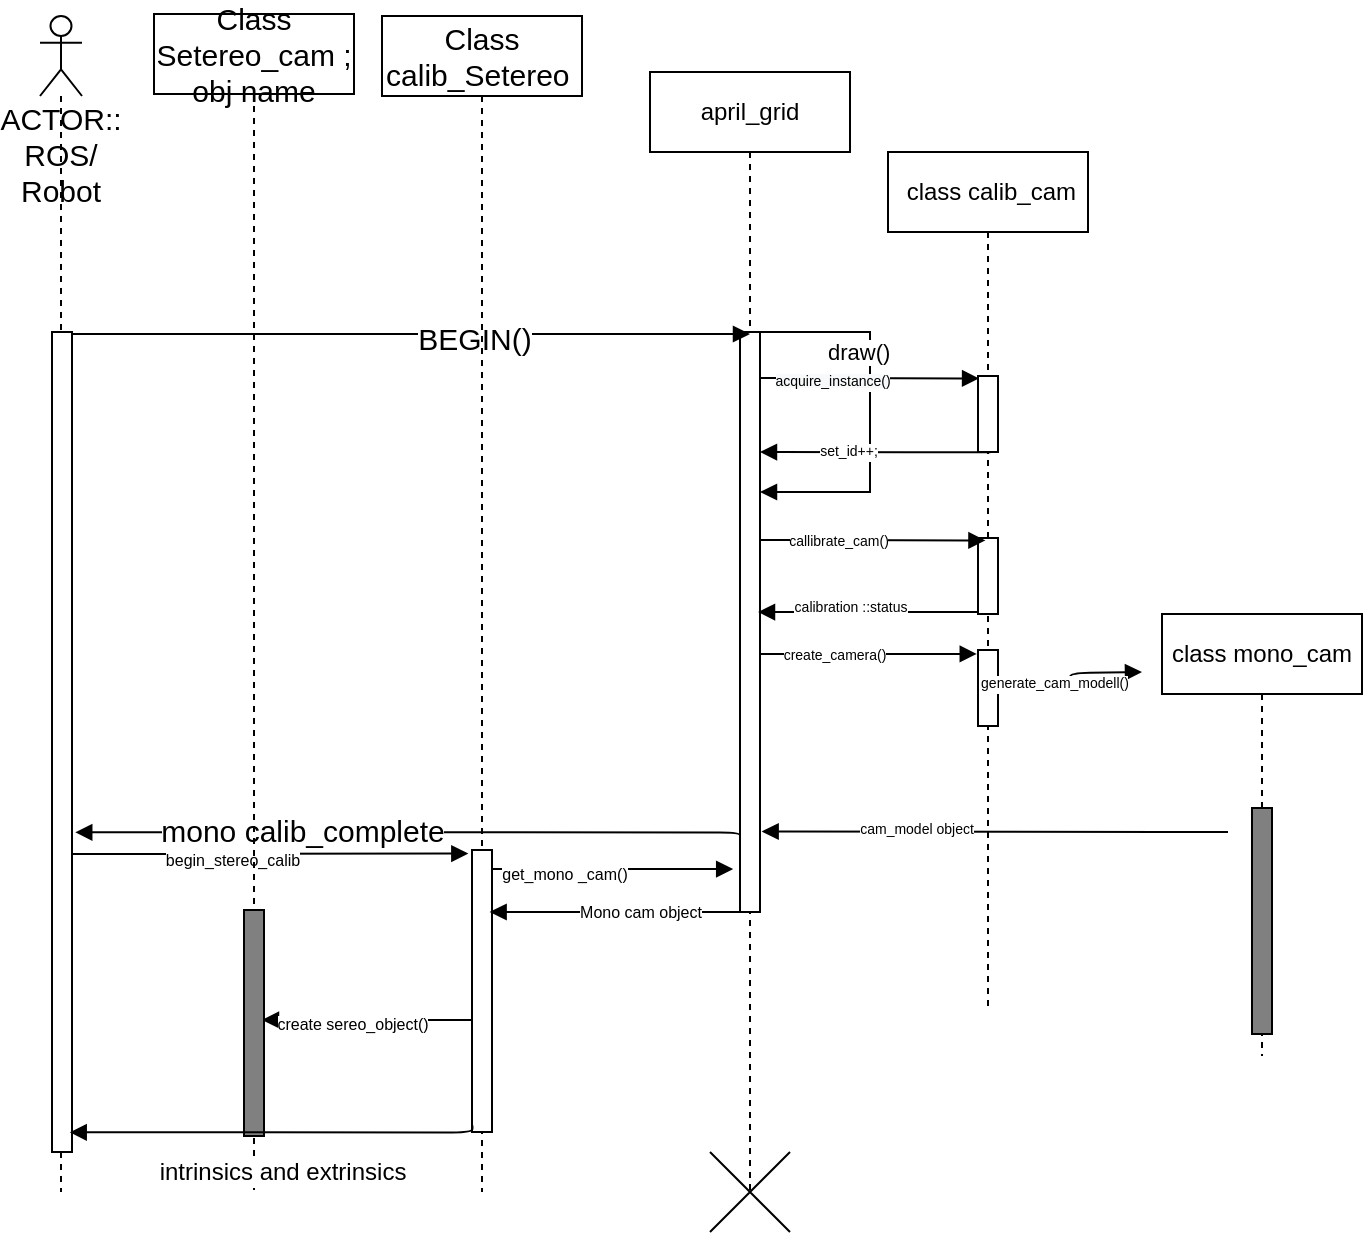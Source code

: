 <mxfile>
    <diagram id="6TcPL_EzFMyiEL8BHNqk" name="Page-1">
        <mxGraphModel dx="772" dy="424" grid="1" gridSize="10" guides="1" tooltips="1" connect="1" arrows="1" fold="1" page="1" pageScale="1" pageWidth="850" pageHeight="1100" math="0" shadow="0">
            <root>
                <mxCell id="0"/>
                <mxCell id="1" parent="0"/>
                <mxCell id="hDovkQ81fUDKO01cRCzx-9" value="april_grid" style="shape=umlLifeline;perimeter=lifelinePerimeter;whiteSpace=wrap;html=1;container=1;collapsible=0;recursiveResize=0;outlineConnect=0;" vertex="1" parent="1">
                    <mxGeometry x="334" y="80" width="100" height="560" as="geometry"/>
                </mxCell>
                <mxCell id="_m5JJ1gMDbVCV7416WM--7" value="" style="html=1;points=[];perimeter=orthogonalPerimeter;" vertex="1" parent="hDovkQ81fUDKO01cRCzx-9">
                    <mxGeometry x="45" y="130" width="10" height="290" as="geometry"/>
                </mxCell>
                <mxCell id="_m5JJ1gMDbVCV7416WM--8" value="draw()" style="edgeStyle=orthogonalEdgeStyle;html=1;align=left;spacingLeft=2;endArrow=block;rounded=0;" edge="1" parent="hDovkQ81fUDKO01cRCzx-9">
                    <mxGeometry x="-0.686" y="-10" relative="1" as="geometry">
                        <mxPoint x="55" y="130" as="sourcePoint"/>
                        <Array as="points">
                            <mxPoint x="110" y="130"/>
                            <mxPoint x="110" y="210"/>
                        </Array>
                        <mxPoint x="55" y="210" as="targetPoint"/>
                        <mxPoint as="offset"/>
                    </mxGeometry>
                </mxCell>
                <mxCell id="_m5JJ1gMDbVCV7416WM--17" value="class mono_cam" style="shape=umlLifeline;perimeter=lifelinePerimeter;whiteSpace=wrap;html=1;container=1;collapsible=0;recursiveResize=0;outlineConnect=0;" vertex="1" parent="1">
                    <mxGeometry x="590" y="351" width="100" height="221" as="geometry"/>
                </mxCell>
                <mxCell id="_m5JJ1gMDbVCV7416WM--18" value="" style="html=1;points=[];perimeter=orthogonalPerimeter;fillColor=#808080;" vertex="1" parent="_m5JJ1gMDbVCV7416WM--17">
                    <mxGeometry x="45" y="97" width="10" height="113" as="geometry"/>
                </mxCell>
                <mxCell id="_m5JJ1gMDbVCV7416WM--19" value="&amp;nbsp;class calib_cam" style="shape=umlLifeline;perimeter=lifelinePerimeter;whiteSpace=wrap;html=1;container=1;collapsible=0;recursiveResize=0;outlineConnect=0;" vertex="1" parent="1">
                    <mxGeometry x="453" y="120" width="100" height="430" as="geometry"/>
                </mxCell>
                <mxCell id="_m5JJ1gMDbVCV7416WM--20" value="" style="html=1;points=[];perimeter=orthogonalPerimeter;" vertex="1" parent="_m5JJ1gMDbVCV7416WM--19">
                    <mxGeometry x="45" y="112" width="10" height="38" as="geometry"/>
                </mxCell>
                <mxCell id="_m5JJ1gMDbVCV7416WM--37" value="" style="html=1;points=[];perimeter=orthogonalPerimeter;" vertex="1" parent="_m5JJ1gMDbVCV7416WM--19">
                    <mxGeometry x="45" y="249" width="10" height="38" as="geometry"/>
                </mxCell>
                <mxCell id="hDovkQ81fUDKO01cRCzx-10" value="" style="shape=umlDestroy;dashed=0;" vertex="1" parent="1">
                    <mxGeometry x="364" y="620" width="40" height="40" as="geometry"/>
                </mxCell>
                <mxCell id="_m5JJ1gMDbVCV7416WM--23" style="edgeStyle=orthogonalEdgeStyle;html=1;fontSize=7;endArrow=block;endFill=1;exitX=0.72;exitY=0.976;exitDx=0;exitDy=0;exitPerimeter=0;" edge="1" parent="1">
                    <mxGeometry relative="1" as="geometry">
                        <mxPoint x="504.2" y="270.088" as="sourcePoint"/>
                        <mxPoint x="389" y="270" as="targetPoint"/>
                        <Array as="points">
                            <mxPoint x="473" y="270"/>
                            <mxPoint x="473" y="270"/>
                        </Array>
                    </mxGeometry>
                </mxCell>
                <mxCell id="_m5JJ1gMDbVCV7416WM--24" value="set_id++;" style="edgeLabel;html=1;align=center;verticalAlign=middle;resizable=0;points=[];fontSize=7;" vertex="1" connectable="0" parent="_m5JJ1gMDbVCV7416WM--23">
                    <mxGeometry x="0.238" relative="1" as="geometry">
                        <mxPoint as="offset"/>
                    </mxGeometry>
                </mxCell>
                <mxCell id="_m5JJ1gMDbVCV7416WM--27" style="edgeStyle=orthogonalEdgeStyle;html=1;fontSize=7;endArrow=block;endFill=1;" edge="1" parent="1" source="_m5JJ1gMDbVCV7416WM--7">
                    <mxGeometry relative="1" as="geometry">
                        <mxPoint x="498.54" y="233.221" as="targetPoint"/>
                        <Array as="points">
                            <mxPoint x="414" y="233"/>
                            <mxPoint x="414" y="233"/>
                        </Array>
                    </mxGeometry>
                </mxCell>
                <mxCell id="_m5JJ1gMDbVCV7416WM--28" value="&lt;span style=&quot;background-color: rgb(248 , 249 , 250)&quot;&gt;acquire_instance()&lt;/span&gt;" style="edgeLabel;html=1;align=center;verticalAlign=middle;resizable=0;points=[];fontSize=7;" vertex="1" connectable="0" parent="_m5JJ1gMDbVCV7416WM--27">
                    <mxGeometry x="-0.346" y="-2" relative="1" as="geometry">
                        <mxPoint as="offset"/>
                    </mxGeometry>
                </mxCell>
                <mxCell id="_m5JJ1gMDbVCV7416WM--35" style="edgeStyle=orthogonalEdgeStyle;html=1;fontSize=7;endArrow=block;endFill=1;" edge="1" parent="1">
                    <mxGeometry relative="1" as="geometry">
                        <mxPoint x="388.008" y="350.043" as="targetPoint"/>
                        <mxPoint x="498" y="350.0" as="sourcePoint"/>
                        <Array as="points">
                            <mxPoint x="474" y="350"/>
                            <mxPoint x="474" y="350"/>
                        </Array>
                    </mxGeometry>
                </mxCell>
                <mxCell id="_m5JJ1gMDbVCV7416WM--36" value="calibration ::status" style="edgeLabel;html=1;align=center;verticalAlign=middle;resizable=0;points=[];fontSize=7;" vertex="1" connectable="0" parent="_m5JJ1gMDbVCV7416WM--35">
                    <mxGeometry x="0.163" y="-2" relative="1" as="geometry">
                        <mxPoint as="offset"/>
                    </mxGeometry>
                </mxCell>
                <mxCell id="_m5JJ1gMDbVCV7416WM--29" value="" style="html=1;points=[];perimeter=orthogonalPerimeter;" vertex="1" parent="1">
                    <mxGeometry x="498" y="313" width="10" height="38" as="geometry"/>
                </mxCell>
                <mxCell id="_m5JJ1gMDbVCV7416WM--31" style="edgeStyle=orthogonalEdgeStyle;html=1;fontSize=7;endArrow=block;endFill=1;" edge="1" parent="1" source="_m5JJ1gMDbVCV7416WM--7">
                    <mxGeometry relative="1" as="geometry">
                        <mxPoint x="501.723" y="314.24" as="targetPoint"/>
                        <Array as="points">
                            <mxPoint x="414" y="314"/>
                            <mxPoint x="414" y="314"/>
                        </Array>
                    </mxGeometry>
                </mxCell>
                <mxCell id="_m5JJ1gMDbVCV7416WM--32" value="callibrate_cam()" style="edgeLabel;html=1;align=center;verticalAlign=middle;resizable=0;points=[];fontSize=7;" vertex="1" connectable="0" parent="_m5JJ1gMDbVCV7416WM--31">
                    <mxGeometry x="-0.304" y="-1" relative="1" as="geometry">
                        <mxPoint as="offset"/>
                    </mxGeometry>
                </mxCell>
                <mxCell id="_m5JJ1gMDbVCV7416WM--38" style="edgeStyle=orthogonalEdgeStyle;html=1;fontSize=7;endArrow=block;endFill=1;" edge="1" parent="1" source="_m5JJ1gMDbVCV7416WM--37">
                    <mxGeometry relative="1" as="geometry">
                        <mxPoint x="580" y="380" as="targetPoint"/>
                    </mxGeometry>
                </mxCell>
                <mxCell id="_m5JJ1gMDbVCV7416WM--41" value="generate_cam_modell()" style="edgeLabel;html=1;align=center;verticalAlign=middle;resizable=0;points=[];fontSize=7;" vertex="1" connectable="0" parent="_m5JJ1gMDbVCV7416WM--38">
                    <mxGeometry x="-0.311" y="2" relative="1" as="geometry">
                        <mxPoint as="offset"/>
                    </mxGeometry>
                </mxCell>
                <mxCell id="_m5JJ1gMDbVCV7416WM--39" style="edgeStyle=orthogonalEdgeStyle;html=1;fontSize=7;endArrow=block;endFill=1;" edge="1" parent="1" source="_m5JJ1gMDbVCV7416WM--7">
                    <mxGeometry relative="1" as="geometry">
                        <mxPoint x="497.383" y="370.953" as="targetPoint"/>
                        <Array as="points">
                            <mxPoint x="414" y="371"/>
                            <mxPoint x="414" y="371"/>
                        </Array>
                    </mxGeometry>
                </mxCell>
                <mxCell id="_m5JJ1gMDbVCV7416WM--40" value="create_camera()" style="edgeLabel;html=1;align=center;verticalAlign=middle;resizable=0;points=[];fontSize=7;" vertex="1" connectable="0" parent="_m5JJ1gMDbVCV7416WM--39">
                    <mxGeometry x="-0.314" y="-1" relative="1" as="geometry">
                        <mxPoint as="offset"/>
                    </mxGeometry>
                </mxCell>
                <mxCell id="_m5JJ1gMDbVCV7416WM--42" style="edgeStyle=orthogonalEdgeStyle;html=1;fontSize=7;endArrow=block;endFill=1;" edge="1" parent="1">
                    <mxGeometry relative="1" as="geometry">
                        <mxPoint x="389.825" y="459.738" as="targetPoint"/>
                        <mxPoint x="623.0" y="460" as="sourcePoint"/>
                        <Array as="points">
                            <mxPoint x="599" y="460"/>
                            <mxPoint x="599" y="460"/>
                        </Array>
                    </mxGeometry>
                </mxCell>
                <mxCell id="_m5JJ1gMDbVCV7416WM--43" value="cam_model object" style="edgeLabel;html=1;align=center;verticalAlign=middle;resizable=0;points=[];fontSize=7;" vertex="1" connectable="0" parent="_m5JJ1gMDbVCV7416WM--42">
                    <mxGeometry x="0.338" y="-1" relative="1" as="geometry">
                        <mxPoint as="offset"/>
                    </mxGeometry>
                </mxCell>
                <mxCell id="_m5JJ1gMDbVCV7416WM--45" style="edgeStyle=orthogonalEdgeStyle;html=1;fontSize=15;endArrow=block;endFill=1;" edge="1" parent="1">
                    <mxGeometry relative="1" as="geometry">
                        <mxPoint x="39.31" y="211" as="sourcePoint"/>
                        <mxPoint x="384" y="211" as="targetPoint"/>
                        <Array as="points">
                            <mxPoint x="374" y="211"/>
                        </Array>
                    </mxGeometry>
                </mxCell>
                <mxCell id="_m5JJ1gMDbVCV7416WM--46" value="BEGIN()" style="edgeLabel;html=1;align=center;verticalAlign=middle;resizable=0;points=[];fontSize=15;" vertex="1" connectable="0" parent="_m5JJ1gMDbVCV7416WM--45">
                    <mxGeometry x="0.198" y="-2" relative="1" as="geometry">
                        <mxPoint as="offset"/>
                    </mxGeometry>
                </mxCell>
                <mxCell id="_m5JJ1gMDbVCV7416WM--44" value="&lt;font style=&quot;font-size: 15px&quot;&gt;ACTOR:: ROS/ Robot&lt;/font&gt;" style="shape=umlLifeline;participant=umlActor;perimeter=lifelinePerimeter;whiteSpace=wrap;html=1;container=1;collapsible=0;recursiveResize=0;verticalAlign=top;spacingTop=36;outlineConnect=0;fontSize=7;" vertex="1" parent="1">
                    <mxGeometry x="29" y="52" width="21" height="588" as="geometry"/>
                </mxCell>
                <mxCell id="_m5JJ1gMDbVCV7416WM--47" value="Class calib_Setereo&amp;nbsp;" style="shape=umlLifeline;perimeter=lifelinePerimeter;whiteSpace=wrap;html=1;container=1;collapsible=0;recursiveResize=0;outlineConnect=0;fontSize=15;" vertex="1" parent="1">
                    <mxGeometry x="200" y="52" width="100" height="588" as="geometry"/>
                </mxCell>
                <mxCell id="_m5JJ1gMDbVCV7416WM--52" style="edgeStyle=orthogonalEdgeStyle;html=1;entryX=-0.183;entryY=0.055;entryDx=0;entryDy=0;entryPerimeter=0;fontSize=15;endArrow=block;endFill=1;" edge="1" parent="1">
                    <mxGeometry relative="1" as="geometry">
                        <mxPoint x="45.0" y="471.034" as="sourcePoint"/>
                        <mxPoint x="243.17" y="470.755" as="targetPoint"/>
                        <Array as="points">
                            <mxPoint x="80" y="471"/>
                            <mxPoint x="80" y="471"/>
                        </Array>
                    </mxGeometry>
                </mxCell>
                <mxCell id="_m5JJ1gMDbVCV7416WM--53" value="&lt;font style=&quot;font-size: 8px&quot;&gt;begin_stereo_calib&lt;/font&gt;" style="edgeLabel;html=1;align=center;verticalAlign=middle;resizable=0;points=[];fontSize=15;" vertex="1" connectable="0" parent="_m5JJ1gMDbVCV7416WM--52">
                    <mxGeometry x="-0.194" relative="1" as="geometry">
                        <mxPoint as="offset"/>
                    </mxGeometry>
                </mxCell>
                <mxCell id="_m5JJ1gMDbVCV7416WM--50" value="" style="html=1;points=[];perimeter=orthogonalPerimeter;" vertex="1" parent="1">
                    <mxGeometry x="35" y="210" width="10" height="410" as="geometry"/>
                </mxCell>
                <mxCell id="_m5JJ1gMDbVCV7416WM--48" style="edgeStyle=orthogonalEdgeStyle;html=1;fontSize=15;endArrow=block;endFill=1;entryX=1.162;entryY=0.615;entryDx=0;entryDy=0;entryPerimeter=0;" edge="1" parent="1">
                    <mxGeometry relative="1" as="geometry">
                        <mxPoint x="379" y="463.034" as="sourcePoint"/>
                        <mxPoint x="46.62" y="460.15" as="targetPoint"/>
                        <Array as="points">
                            <mxPoint x="379" y="460"/>
                        </Array>
                    </mxGeometry>
                </mxCell>
                <mxCell id="_m5JJ1gMDbVCV7416WM--49" value="mono calib_complete" style="edgeLabel;html=1;align=center;verticalAlign=middle;resizable=0;points=[];fontSize=15;" vertex="1" connectable="0" parent="_m5JJ1gMDbVCV7416WM--48">
                    <mxGeometry x="0.19" y="1" relative="1" as="geometry">
                        <mxPoint x="-23" y="-2" as="offset"/>
                    </mxGeometry>
                </mxCell>
                <mxCell id="_m5JJ1gMDbVCV7416WM--56" style="edgeStyle=orthogonalEdgeStyle;html=1;entryX=-0.341;entryY=0.926;entryDx=0;entryDy=0;entryPerimeter=0;fontSize=8;endArrow=block;endFill=1;" edge="1" parent="1" source="_m5JJ1gMDbVCV7416WM--51" target="_m5JJ1gMDbVCV7416WM--7">
                    <mxGeometry relative="1" as="geometry">
                        <Array as="points">
                            <mxPoint x="315" y="479"/>
                        </Array>
                    </mxGeometry>
                </mxCell>
                <mxCell id="_m5JJ1gMDbVCV7416WM--57" value="get_mono _cam()" style="edgeLabel;html=1;align=center;verticalAlign=middle;resizable=0;points=[];fontSize=8;" vertex="1" connectable="0" parent="_m5JJ1gMDbVCV7416WM--56">
                    <mxGeometry x="-0.401" y="-2" relative="1" as="geometry">
                        <mxPoint as="offset"/>
                    </mxGeometry>
                </mxCell>
                <mxCell id="_m5JJ1gMDbVCV7416WM--60" style="edgeStyle=orthogonalEdgeStyle;html=1;entryX=0.9;entryY=0.097;entryDx=0;entryDy=0;entryPerimeter=0;fontSize=8;endArrow=block;endFill=1;" edge="1" parent="1">
                    <mxGeometry relative="1" as="geometry">
                        <mxPoint x="245.0" y="554.0" as="sourcePoint"/>
                        <mxPoint x="140.0" y="553.961" as="targetPoint"/>
                        <Array as="points">
                            <mxPoint x="210" y="554"/>
                            <mxPoint x="210" y="554"/>
                        </Array>
                    </mxGeometry>
                </mxCell>
                <mxCell id="_m5JJ1gMDbVCV7416WM--61" value="create sereo_object()" style="edgeLabel;html=1;align=center;verticalAlign=middle;resizable=0;points=[];fontSize=8;" vertex="1" connectable="0" parent="_m5JJ1gMDbVCV7416WM--60">
                    <mxGeometry x="0.145" y="2" relative="1" as="geometry">
                        <mxPoint as="offset"/>
                    </mxGeometry>
                </mxCell>
                <mxCell id="_m5JJ1gMDbVCV7416WM--51" value="" style="html=1;points=[];perimeter=orthogonalPerimeter;" vertex="1" parent="1">
                    <mxGeometry x="245" y="469" width="10" height="141" as="geometry"/>
                </mxCell>
                <mxCell id="_m5JJ1gMDbVCV7416WM--54" style="edgeStyle=orthogonalEdgeStyle;html=1;fontSize=8;endArrow=block;endFill=1;" edge="1" parent="1">
                    <mxGeometry relative="1" as="geometry">
                        <mxPoint x="383" y="500.0" as="sourcePoint"/>
                        <mxPoint x="253.81" y="500.0" as="targetPoint"/>
                        <Array as="points">
                            <mxPoint x="324" y="500"/>
                            <mxPoint x="324" y="500"/>
                        </Array>
                    </mxGeometry>
                </mxCell>
                <mxCell id="_m5JJ1gMDbVCV7416WM--55" value="Mono cam object" style="edgeLabel;html=1;align=center;verticalAlign=middle;resizable=0;points=[];fontSize=8;" vertex="1" connectable="0" parent="_m5JJ1gMDbVCV7416WM--54">
                    <mxGeometry x="-0.154" relative="1" as="geometry">
                        <mxPoint as="offset"/>
                    </mxGeometry>
                </mxCell>
                <mxCell id="_m5JJ1gMDbVCV7416WM--58" value="Class Setereo_cam ; obj name" style="shape=umlLifeline;perimeter=lifelinePerimeter;whiteSpace=wrap;html=1;container=1;collapsible=0;recursiveResize=0;outlineConnect=0;fontSize=15;" vertex="1" parent="1">
                    <mxGeometry x="86" y="51" width="100" height="588" as="geometry"/>
                </mxCell>
                <mxCell id="_m5JJ1gMDbVCV7416WM--59" value="" style="html=1;points=[];perimeter=orthogonalPerimeter;fillColor=#808080;" vertex="1" parent="1">
                    <mxGeometry x="131" y="499" width="10" height="113" as="geometry"/>
                </mxCell>
                <mxCell id="_m5JJ1gMDbVCV7416WM--63" style="edgeStyle=orthogonalEdgeStyle;html=1;entryX=0.886;entryY=0.937;entryDx=0;entryDy=0;entryPerimeter=0;fontSize=8;endArrow=block;endFill=1;exitX=0.024;exitY=0.977;exitDx=0;exitDy=0;exitPerimeter=0;" edge="1" parent="1" source="_m5JJ1gMDbVCV7416WM--51">
                    <mxGeometry relative="1" as="geometry">
                        <mxPoint x="245.0" y="623.034" as="sourcePoint"/>
                        <mxPoint x="43.86" y="610.17" as="targetPoint"/>
                        <Array as="points">
                            <mxPoint x="245" y="610"/>
                        </Array>
                    </mxGeometry>
                </mxCell>
                <mxCell id="_m5JJ1gMDbVCV7416WM--64" value="&lt;span style=&quot;font-size: 12px&quot;&gt;intrinsics and extrinsics&lt;/span&gt;" style="edgeLabel;html=1;align=center;verticalAlign=middle;resizable=0;points=[];fontSize=8;" vertex="1" connectable="0" parent="_m5JJ1gMDbVCV7416WM--63">
                    <mxGeometry x="-0.351" y="2" relative="1" as="geometry">
                        <mxPoint x="-32" y="18" as="offset"/>
                    </mxGeometry>
                </mxCell>
            </root>
        </mxGraphModel>
    </diagram>
    <diagram id="Vpa290mEQZgqXZkdQ85W" name="class diagram">
        <mxGraphModel dx="1783" dy="513" grid="1" gridSize="10" guides="1" tooltips="1" connect="1" arrows="1" fold="1" page="1" pageScale="1" pageWidth="850" pageHeight="1100" math="0" shadow="0">
            <root>
                <mxCell id="uEoAcisM7GpEx017tqVl-0"/>
                <mxCell id="uEoAcisM7GpEx017tqVl-1" parent="uEoAcisM7GpEx017tqVl-0"/>
                <mxCell id="uEoAcisM7GpEx017tqVl-2" value="class :calib_core" style="swimlane;fontStyle=0;childLayout=stackLayout;horizontal=1;startSize=30;horizontalStack=0;resizeParent=1;resizeParentMax=0;resizeLast=0;collapsible=1;marginBottom=0;" vertex="1" parent="uEoAcisM7GpEx017tqVl-1">
                    <mxGeometry x="210" y="30" width="140" height="120" as="geometry"/>
                </mxCell>
                <mxCell id="uEoAcisM7GpEx017tqVl-3" value="+create_pt+cloud()" style="text;strokeColor=none;fillColor=none;align=left;verticalAlign=middle;spacingLeft=4;spacingRight=4;overflow=hidden;points=[[0,0.5],[1,0.5]];portConstraint=eastwest;rotatable=0;" vertex="1" parent="uEoAcisM7GpEx017tqVl-2">
                    <mxGeometry y="30" width="140" height="30" as="geometry"/>
                </mxCell>
                <mxCell id="uEoAcisM7GpEx017tqVl-4" value="calibrate()" style="text;strokeColor=none;fillColor=none;align=left;verticalAlign=middle;spacingLeft=4;spacingRight=4;overflow=hidden;points=[[0,0.5],[1,0.5]];portConstraint=eastwest;rotatable=0;" vertex="1" parent="uEoAcisM7GpEx017tqVl-2">
                    <mxGeometry y="60" width="140" height="30" as="geometry"/>
                </mxCell>
                <mxCell id="uEoAcisM7GpEx017tqVl-5" value="+generate_cam()" style="text;strokeColor=none;fillColor=none;align=left;verticalAlign=middle;spacingLeft=4;spacingRight=4;overflow=hidden;points=[[0,0.5],[1,0.5]];portConstraint=eastwest;rotatable=0;" vertex="1" parent="uEoAcisM7GpEx017tqVl-2">
                    <mxGeometry y="90" width="140" height="30" as="geometry"/>
                </mxCell>
                <mxCell id="uEoAcisM7GpEx017tqVl-6" value="class :calib_mono" style="swimlane;fontStyle=0;childLayout=stackLayout;horizontal=1;startSize=30;horizontalStack=0;resizeParent=1;resizeParentMax=0;resizeLast=0;collapsible=1;marginBottom=0;" vertex="1" parent="uEoAcisM7GpEx017tqVl-1">
                    <mxGeometry x="90" y="250" width="140" height="120" as="geometry"/>
                </mxCell>
                <mxCell id="uEoAcisM7GpEx017tqVl-7" value="+create_ptcloud()" style="text;strokeColor=none;fillColor=none;align=left;verticalAlign=middle;spacingLeft=4;spacingRight=4;overflow=hidden;points=[[0,0.5],[1,0.5]];portConstraint=eastwest;rotatable=0;" vertex="1" parent="uEoAcisM7GpEx017tqVl-6">
                    <mxGeometry y="30" width="140" height="30" as="geometry"/>
                </mxCell>
                <mxCell id="uEoAcisM7GpEx017tqVl-8" value="calibrate()" style="text;strokeColor=none;fillColor=none;align=left;verticalAlign=middle;spacingLeft=4;spacingRight=4;overflow=hidden;points=[[0,0.5],[1,0.5]];portConstraint=eastwest;rotatable=0;" vertex="1" parent="uEoAcisM7GpEx017tqVl-6">
                    <mxGeometry y="60" width="140" height="30" as="geometry"/>
                </mxCell>
                <mxCell id="uEoAcisM7GpEx017tqVl-9" value="+generate_cam()" style="text;strokeColor=none;fillColor=none;align=left;verticalAlign=middle;spacingLeft=4;spacingRight=4;overflow=hidden;points=[[0,0.5],[1,0.5]];portConstraint=eastwest;rotatable=0;" vertex="1" parent="uEoAcisM7GpEx017tqVl-6">
                    <mxGeometry y="90" width="140" height="30" as="geometry"/>
                </mxCell>
                <mxCell id="uEoAcisM7GpEx017tqVl-10" value="class :calib_setero" style="swimlane;fontStyle=0;childLayout=stackLayout;horizontal=1;startSize=30;horizontalStack=0;resizeParent=1;resizeParentMax=0;resizeLast=0;collapsible=1;marginBottom=0;" vertex="1" parent="uEoAcisM7GpEx017tqVl-1">
                    <mxGeometry x="320" y="250" width="143" height="120" as="geometry"/>
                </mxCell>
                <mxCell id="uEoAcisM7GpEx017tqVl-11" value="+create_pt_cloud()" style="text;strokeColor=none;fillColor=none;align=left;verticalAlign=middle;spacingLeft=4;spacingRight=4;overflow=hidden;points=[[0,0.5],[1,0.5]];portConstraint=eastwest;rotatable=0;" vertex="1" parent="uEoAcisM7GpEx017tqVl-10">
                    <mxGeometry y="30" width="143" height="30" as="geometry"/>
                </mxCell>
                <mxCell id="uEoAcisM7GpEx017tqVl-12" value="calibrate()" style="text;strokeColor=none;fillColor=none;align=left;verticalAlign=middle;spacingLeft=4;spacingRight=4;overflow=hidden;points=[[0,0.5],[1,0.5]];portConstraint=eastwest;rotatable=0;" vertex="1" parent="uEoAcisM7GpEx017tqVl-10">
                    <mxGeometry y="60" width="143" height="30" as="geometry"/>
                </mxCell>
                <mxCell id="uEoAcisM7GpEx017tqVl-13" value="+generate_cam()" style="text;strokeColor=none;fillColor=none;align=left;verticalAlign=middle;spacingLeft=4;spacingRight=4;overflow=hidden;points=[[0,0.5],[1,0.5]];portConstraint=eastwest;rotatable=0;" vertex="1" parent="uEoAcisM7GpEx017tqVl-10">
                    <mxGeometry y="90" width="143" height="30" as="geometry"/>
                </mxCell>
                <mxCell id="uEoAcisM7GpEx017tqVl-14" value="" style="endArrow=block;endFill=0;endSize=12;html=1;exitX=0.5;exitY=0;exitDx=0;exitDy=0;entryX=0.494;entryY=1.162;entryDx=0;entryDy=0;entryPerimeter=0;" edge="1" parent="uEoAcisM7GpEx017tqVl-1">
                    <mxGeometry width="160" relative="1" as="geometry">
                        <mxPoint x="389.5" y="247" as="sourcePoint"/>
                        <mxPoint x="277.16" y="151.86" as="targetPoint"/>
                        <Array as="points">
                            <mxPoint x="390" y="190"/>
                            <mxPoint x="277" y="190"/>
                        </Array>
                    </mxGeometry>
                </mxCell>
                <mxCell id="uEoAcisM7GpEx017tqVl-15" value="" style="endArrow=block;endFill=0;endSize=12;html=1;exitX=0.5;exitY=0;exitDx=0;exitDy=0;" edge="1" parent="uEoAcisM7GpEx017tqVl-1" source="uEoAcisM7GpEx017tqVl-6">
                    <mxGeometry width="160" relative="1" as="geometry">
                        <mxPoint x="60" y="170" as="sourcePoint"/>
                        <mxPoint x="277" y="153" as="targetPoint"/>
                        <Array as="points">
                            <mxPoint x="160" y="190"/>
                            <mxPoint x="220" y="190"/>
                            <mxPoint x="280" y="190"/>
                            <mxPoint x="277" y="170"/>
                        </Array>
                    </mxGeometry>
                </mxCell>
                <mxCell id="uEoAcisM7GpEx017tqVl-30" value="" style="group;rotation=-180;" vertex="1" connectable="0" parent="uEoAcisM7GpEx017tqVl-1">
                    <mxGeometry x="84" y="492" width="373" height="340" as="geometry"/>
                </mxCell>
                <mxCell id="uEoAcisM7GpEx017tqVl-16" value="class :cam_core" style="swimlane;fontStyle=0;childLayout=stackLayout;horizontal=1;startSize=30;horizontalStack=0;resizeParent=1;resizeParentMax=0;resizeLast=0;collapsible=1;marginBottom=0;rotation=0;" vertex="1" parent="uEoAcisM7GpEx017tqVl-30">
                    <mxGeometry x="112" y="221" width="140" height="150" as="geometry"/>
                </mxCell>
                <mxCell id="uEoAcisM7GpEx017tqVl-17" value="+get_image_pt_cloud()" style="text;strokeColor=none;fillColor=none;align=left;verticalAlign=middle;spacingLeft=4;spacingRight=4;overflow=hidden;points=[[0,0.5],[1,0.5]];portConstraint=eastwest;rotatable=0;rotation=0;" vertex="1" parent="uEoAcisM7GpEx017tqVl-16">
                    <mxGeometry y="30" width="140" height="30" as="geometry"/>
                </mxCell>
                <mxCell id="uEoAcisM7GpEx017tqVl-18" value="+get_cam_matrix()" style="text;strokeColor=none;fillColor=none;align=left;verticalAlign=middle;spacingLeft=4;spacingRight=4;overflow=hidden;points=[[0,0.5],[1,0.5]];portConstraint=eastwest;rotatable=0;rotation=0;" vertex="1" parent="uEoAcisM7GpEx017tqVl-16">
                    <mxGeometry y="60" width="140" height="30" as="geometry"/>
                </mxCell>
                <mxCell id="uEoAcisM7GpEx017tqVl-19" value="+get_distortion()" style="text;strokeColor=none;fillColor=none;align=left;verticalAlign=middle;spacingLeft=4;spacingRight=4;overflow=hidden;points=[[0,0.5],[1,0.5]];portConstraint=eastwest;rotatable=0;rotation=0;" vertex="1" parent="uEoAcisM7GpEx017tqVl-16">
                    <mxGeometry y="90" width="140" height="30" as="geometry"/>
                </mxCell>
                <mxCell id="uEoAcisM7GpEx017tqVl-38" value="+get_distortion()" style="text;strokeColor=none;fillColor=none;align=left;verticalAlign=middle;spacingLeft=4;spacingRight=4;overflow=hidden;points=[[0,0.5],[1,0.5]];portConstraint=eastwest;rotatable=0;rotation=0;" vertex="1" parent="uEoAcisM7GpEx017tqVl-16">
                    <mxGeometry y="120" width="140" height="30" as="geometry"/>
                </mxCell>
                <mxCell id="uEoAcisM7GpEx017tqVl-20" value="class :cam_stereo" style="swimlane;fontStyle=0;childLayout=stackLayout;horizontal=1;startSize=30;horizontalStack=0;resizeParent=1;resizeParentMax=0;resizeLast=0;collapsible=1;marginBottom=0;rotation=0;" vertex="1" parent="uEoAcisM7GpEx017tqVl-30">
                    <mxGeometry x="233" width="140" height="150" as="geometry"/>
                </mxCell>
                <mxCell id="uEoAcisM7GpEx017tqVl-21" value="+get_image_pt_cloud()" style="text;strokeColor=none;fillColor=none;align=left;verticalAlign=middle;spacingLeft=4;spacingRight=4;overflow=hidden;points=[[0,0.5],[1,0.5]];portConstraint=eastwest;rotatable=0;rotation=0;" vertex="1" parent="uEoAcisM7GpEx017tqVl-20">
                    <mxGeometry y="30" width="140" height="30" as="geometry"/>
                </mxCell>
                <mxCell id="uEoAcisM7GpEx017tqVl-22" value="+get_cam_matrix()" style="text;strokeColor=none;fillColor=none;align=left;verticalAlign=middle;spacingLeft=4;spacingRight=4;overflow=hidden;points=[[0,0.5],[1,0.5]];portConstraint=eastwest;rotatable=0;rotation=0;" vertex="1" parent="uEoAcisM7GpEx017tqVl-20">
                    <mxGeometry y="60" width="140" height="30" as="geometry"/>
                </mxCell>
                <mxCell id="uEoAcisM7GpEx017tqVl-23" value="+get_distortion()" style="text;strokeColor=none;fillColor=none;align=left;verticalAlign=middle;spacingLeft=4;spacingRight=4;overflow=hidden;points=[[0,0.5],[1,0.5]];portConstraint=eastwest;rotatable=0;rotation=0;" vertex="1" parent="uEoAcisM7GpEx017tqVl-20">
                    <mxGeometry y="90" width="140" height="30" as="geometry"/>
                </mxCell>
                <mxCell id="uEoAcisM7GpEx017tqVl-37" value="+get_object_point()" style="text;strokeColor=none;fillColor=none;align=left;verticalAlign=middle;spacingLeft=4;spacingRight=4;overflow=hidden;points=[[0,0.5],[1,0.5]];portConstraint=eastwest;rotatable=0;rotation=0;" vertex="1" parent="uEoAcisM7GpEx017tqVl-20">
                    <mxGeometry y="120" width="140" height="30" as="geometry"/>
                </mxCell>
                <mxCell id="uEoAcisM7GpEx017tqVl-24" value="class :cam_mono" style="swimlane;fontStyle=0;childLayout=stackLayout;horizontal=1;startSize=30;horizontalStack=0;resizeParent=1;resizeParentMax=0;resizeLast=0;collapsible=1;marginBottom=0;rotation=0;" vertex="1" parent="uEoAcisM7GpEx017tqVl-30">
                    <mxGeometry width="143" height="150" as="geometry"/>
                </mxCell>
                <mxCell id="uEoAcisM7GpEx017tqVl-25" value="+get_image_pt_cloud()" style="text;strokeColor=none;fillColor=none;align=left;verticalAlign=middle;spacingLeft=4;spacingRight=4;overflow=hidden;points=[[0,0.5],[1,0.5]];portConstraint=eastwest;rotatable=0;rotation=0;" vertex="1" parent="uEoAcisM7GpEx017tqVl-24">
                    <mxGeometry y="30" width="143" height="30" as="geometry"/>
                </mxCell>
                <mxCell id="uEoAcisM7GpEx017tqVl-26" value="+get_cam_matrix()" style="text;strokeColor=none;fillColor=none;align=left;verticalAlign=middle;spacingLeft=4;spacingRight=4;overflow=hidden;points=[[0,0.5],[1,0.5]];portConstraint=eastwest;rotatable=0;rotation=0;" vertex="1" parent="uEoAcisM7GpEx017tqVl-24">
                    <mxGeometry y="60" width="143" height="30" as="geometry"/>
                </mxCell>
                <mxCell id="uEoAcisM7GpEx017tqVl-27" value="+get_distortion()" style="text;strokeColor=none;fillColor=none;align=left;verticalAlign=middle;spacingLeft=4;spacingRight=4;overflow=hidden;points=[[0,0.5],[1,0.5]];portConstraint=eastwest;rotatable=0;rotation=0;" vertex="1" parent="uEoAcisM7GpEx017tqVl-24">
                    <mxGeometry y="90" width="143" height="30" as="geometry"/>
                </mxCell>
                <mxCell id="uEoAcisM7GpEx017tqVl-36" value="+get_object_point()" style="text;strokeColor=none;fillColor=none;align=left;verticalAlign=middle;spacingLeft=4;spacingRight=4;overflow=hidden;points=[[0,0.5],[1,0.5]];portConstraint=eastwest;rotatable=0;rotation=0;" vertex="1" parent="uEoAcisM7GpEx017tqVl-24">
                    <mxGeometry y="120" width="143" height="30" as="geometry"/>
                </mxCell>
                <mxCell id="uEoAcisM7GpEx017tqVl-28" value="" style="endArrow=block;endFill=0;endSize=12;html=1;entryX=0.494;entryY=1.162;entryDx=0;entryDy=0;entryPerimeter=0;" edge="1" parent="uEoAcisM7GpEx017tqVl-30">
                    <mxGeometry width="160" relative="1" as="geometry">
                        <mxPoint x="73" y="148" as="sourcePoint"/>
                        <mxPoint x="186" y="219" as="targetPoint"/>
                        <Array as="points">
                            <mxPoint x="73" y="188"/>
                            <mxPoint x="186" y="188"/>
                        </Array>
                    </mxGeometry>
                </mxCell>
                <mxCell id="uEoAcisM7GpEx017tqVl-31" value="" style="endArrow=block;endFill=0;endSize=12;html=1;entryX=0.5;entryY=1;entryDx=0;entryDy=0;" edge="1" parent="uEoAcisM7GpEx017tqVl-30">
                    <mxGeometry width="160" relative="1" as="geometry">
                        <mxPoint x="328" y="148" as="sourcePoint"/>
                        <mxPoint x="186" y="220" as="targetPoint"/>
                        <Array as="points">
                            <mxPoint x="328" y="187"/>
                            <mxPoint x="186" y="187"/>
                        </Array>
                    </mxGeometry>
                </mxCell>
                <mxCell id="uEoAcisM7GpEx017tqVl-41" style="edgeStyle=orthogonalEdgeStyle;html=1;exitX=0.75;exitY=0;exitDx=0;exitDy=0;entryX=0;entryY=0.25;entryDx=0;entryDy=0;endArrow=diamond;endFill=0;" edge="1" parent="uEoAcisM7GpEx017tqVl-1" source="uEoAcisM7GpEx017tqVl-24" target="uEoAcisM7GpEx017tqVl-10">
                    <mxGeometry relative="1" as="geometry">
                        <Array as="points">
                            <mxPoint x="191" y="450"/>
                            <mxPoint x="270" y="450"/>
                            <mxPoint x="270" y="280"/>
                        </Array>
                    </mxGeometry>
                </mxCell>
                <mxCell id="uEoAcisM7GpEx017tqVl-42" value="2" style="text;html=1;align=center;verticalAlign=middle;resizable=0;points=[];autosize=1;strokeColor=none;fillColor=none;" vertex="1" parent="uEoAcisM7GpEx017tqVl-1">
                    <mxGeometry x="280" y="260" width="20" height="20" as="geometry"/>
                </mxCell>
                <mxCell id="qafQJ_BPNG-5RHcBwjRb-8" style="edgeStyle=orthogonalEdgeStyle;html=1;entryX=0;entryY=0.25;entryDx=0;entryDy=0;fontSize=12;endArrow=block;endFill=0;dashed=1;" edge="1" parent="uEoAcisM7GpEx017tqVl-1" source="uEoAcisM7GpEx017tqVl-43" target="qafQJ_BPNG-5RHcBwjRb-5">
                    <mxGeometry relative="1" as="geometry">
                        <Array as="points">
                            <mxPoint x="587" y="63"/>
                        </Array>
                    </mxGeometry>
                </mxCell>
                <mxCell id="uEoAcisM7GpEx017tqVl-43" value="class :runtime_container" style="swimlane;fontStyle=0;childLayout=stackLayout;horizontal=1;startSize=30;horizontalStack=0;resizeParent=1;resizeParentMax=0;resizeLast=0;collapsible=1;marginBottom=0;" vertex="1" parent="uEoAcisM7GpEx017tqVl-1">
                    <mxGeometry x="413" y="30" width="140" height="60" as="geometry"/>
                </mxCell>
                <mxCell id="uEoAcisM7GpEx017tqVl-44" value="+draw()" style="text;strokeColor=none;fillColor=none;align=left;verticalAlign=middle;spacingLeft=4;spacingRight=4;overflow=hidden;points=[[0,0.5],[1,0.5]];portConstraint=eastwest;rotatable=0;" vertex="1" parent="uEoAcisM7GpEx017tqVl-43">
                    <mxGeometry y="30" width="140" height="30" as="geometry"/>
                </mxCell>
                <mxCell id="uEoAcisM7GpEx017tqVl-47" style="edgeStyle=orthogonalEdgeStyle;html=1;exitX=0;exitY=0.5;exitDx=0;exitDy=0;entryX=1;entryY=0.5;entryDx=0;entryDy=0;endArrow=open;endFill=0;" edge="1" parent="uEoAcisM7GpEx017tqVl-1" source="uEoAcisM7GpEx017tqVl-44" target="uEoAcisM7GpEx017tqVl-3">
                    <mxGeometry relative="1" as="geometry"/>
                </mxCell>
                <mxCell id="uEoAcisM7GpEx017tqVl-51" style="edgeStyle=orthogonalEdgeStyle;html=1;exitX=1;exitY=0.5;exitDx=0;exitDy=0;entryX=0;entryY=0.5;entryDx=0;entryDy=0;endArrow=diamondThin;endFill=0;startArrow=none;" edge="1" parent="uEoAcisM7GpEx017tqVl-1" source="uEoAcisM7GpEx017tqVl-52" target="qafQJ_BPNG-5RHcBwjRb-5">
                    <mxGeometry relative="1" as="geometry">
                        <mxPoint x="620" y="75" as="targetPoint"/>
                    </mxGeometry>
                </mxCell>
                <mxCell id="xHT_mgxtSOHWz0-KlzXp-0" style="edgeStyle=orthogonalEdgeStyle;html=1;exitX=1;exitY=0.5;exitDx=0;exitDy=0;endArrow=diamondThin;endFill=0;entryX=0.189;entryY=1.012;entryDx=0;entryDy=0;entryPerimeter=0;" edge="1" parent="uEoAcisM7GpEx017tqVl-1" source="uEoAcisM7GpEx017tqVl-26" target="uEoAcisM7GpEx017tqVl-44">
                    <mxGeometry relative="1" as="geometry">
                        <mxPoint x="440" y="110" as="targetPoint"/>
                        <Array as="points">
                            <mxPoint x="300" y="567"/>
                            <mxPoint x="300" y="450"/>
                            <mxPoint x="510" y="450"/>
                            <mxPoint x="510" y="120"/>
                            <mxPoint x="440" y="120"/>
                        </Array>
                    </mxGeometry>
                </mxCell>
                <mxCell id="qafQJ_BPNG-5RHcBwjRb-5" value="«interface»&lt;br&gt;&lt;b&gt;Interface&lt;/b&gt;" style="html=1;fontSize=12;" vertex="1" parent="uEoAcisM7GpEx017tqVl-1">
                    <mxGeometry x="630" y="50" width="110" height="50" as="geometry"/>
                </mxCell>
                <mxCell id="qafQJ_BPNG-5RHcBwjRb-6" value="&lt;font style=&quot;font-size: 17px&quot;&gt;grasp ::creator&lt;/font&gt;" style="text;strokeColor=none;fillColor=none;html=1;fontSize=24;fontStyle=1;verticalAlign=middle;align=center;" vertex="1" parent="uEoAcisM7GpEx017tqVl-1">
                    <mxGeometry x="-50" y="290" width="100" height="40" as="geometry"/>
                </mxCell>
                <mxCell id="Pv-e820djHg4XoLWxQLe-3" style="edgeStyle=orthogonalEdgeStyle;html=1;dashed=1;fontSize=17;endArrow=none;endFill=0;" edge="1" parent="uEoAcisM7GpEx017tqVl-1" source="uEoAcisM7GpEx017tqVl-52" target="uEoAcisM7GpEx017tqVl-44">
                    <mxGeometry relative="1" as="geometry"/>
                </mxCell>
                <mxCell id="uEoAcisM7GpEx017tqVl-52" value="2" style="text;html=1;align=center;verticalAlign=middle;resizable=0;points=[];autosize=1;strokeColor=none;fillColor=none;" vertex="1" parent="uEoAcisM7GpEx017tqVl-1">
                    <mxGeometry x="570" y="65" width="20" height="20" as="geometry"/>
                </mxCell>
            </root>
        </mxGraphModel>
    </diagram>
</mxfile>